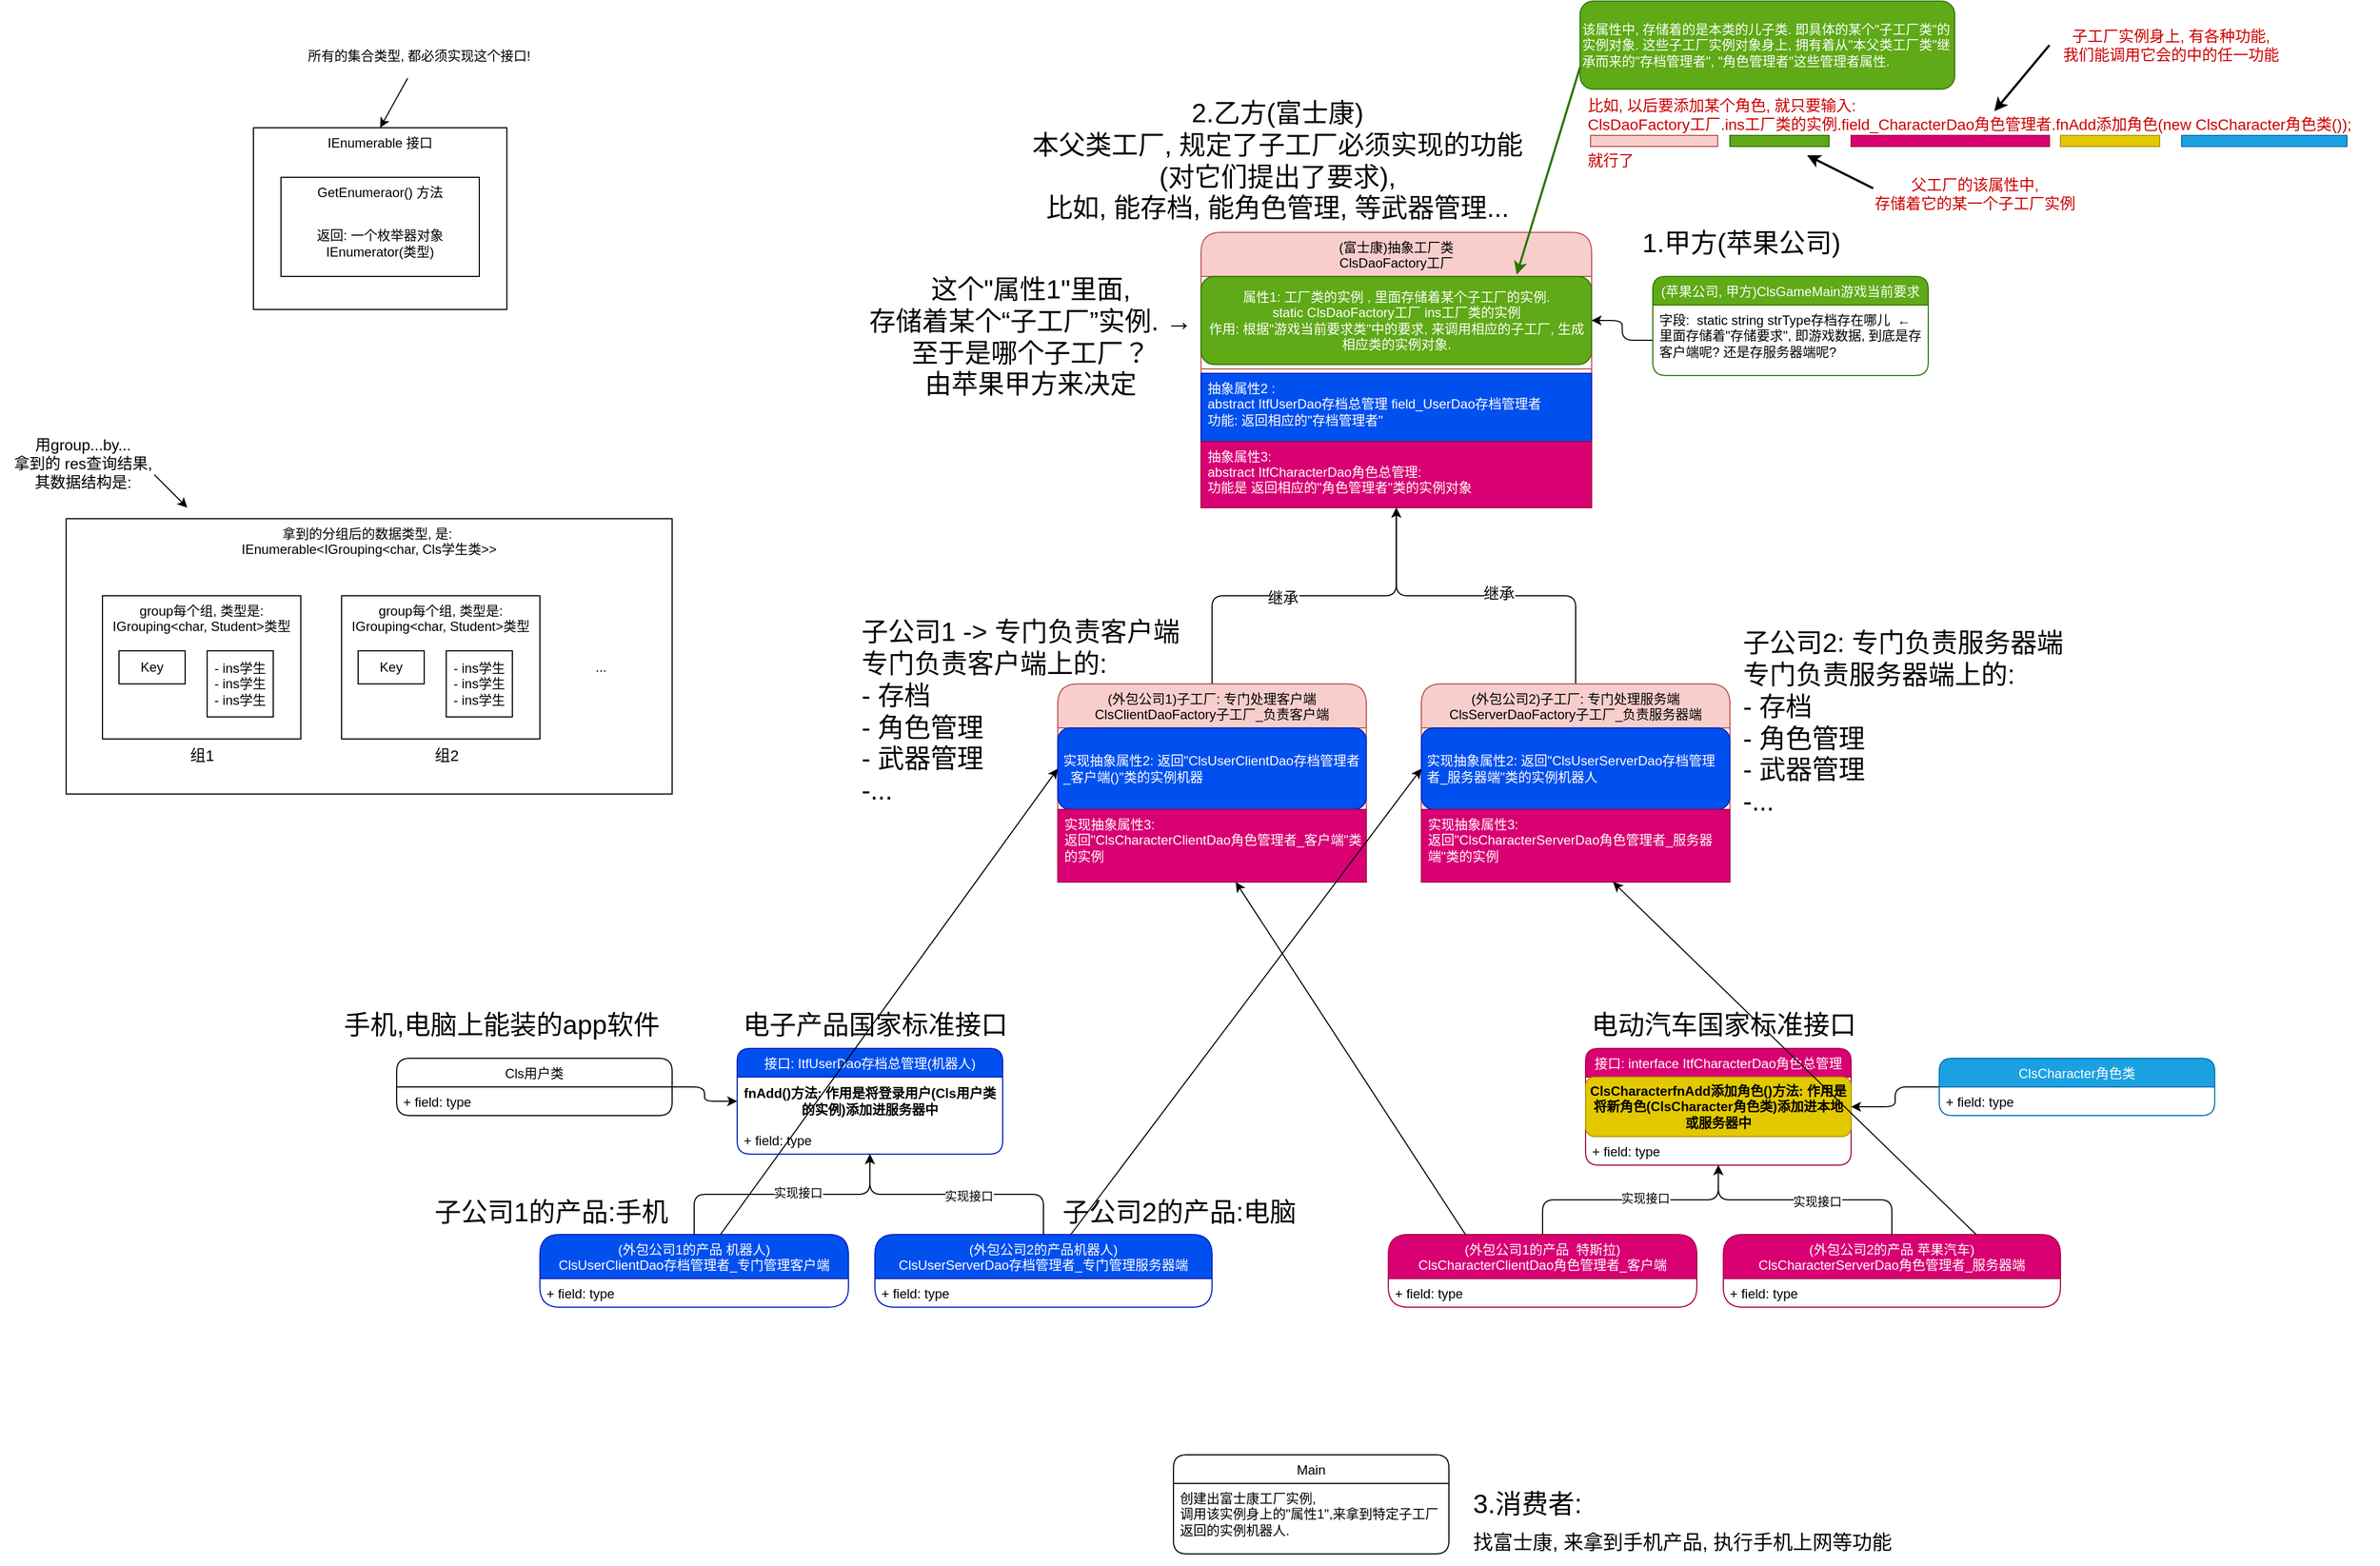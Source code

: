 <mxfile version="20.8.10" type="device"><diagram name="第 1 页" id="e2gvWhKDOLAJ80VoTydA"><mxGraphModel dx="2512" dy="757" grid="1" gridSize="10" guides="1" tooltips="1" connect="1" arrows="1" fold="1" page="1" pageScale="1" pageWidth="827" pageHeight="1169" math="0" shadow="0"><root><mxCell id="0"/><mxCell id="1" parent="0"/><mxCell id="g_djnVB-HSpKFHc_S-tE-1" value="(外包公司1的产品 机器人) &#10;ClsUserClientDao存档管理者_专门管理客户端" style="swimlane;fontStyle=0;childLayout=stackLayout;horizontal=1;startSize=40;fillColor=#0050ef;horizontalStack=0;resizeParent=1;resizeParentMax=0;resizeLast=0;collapsible=1;marginBottom=0;rounded=1;labelBackgroundColor=none;fontColor=#ffffff;strokeColor=#001DBC;" parent="1" vertex="1"><mxGeometry x="-370" y="1370" width="280" height="66" as="geometry"/></mxCell><mxCell id="g_djnVB-HSpKFHc_S-tE-4" value="+ field: type" style="text;strokeColor=none;fillColor=none;align=left;verticalAlign=top;spacingLeft=4;spacingRight=4;overflow=hidden;rotatable=0;points=[[0,0.5],[1,0.5]];portConstraint=eastwest;rounded=1;labelBackgroundColor=none;" parent="g_djnVB-HSpKFHc_S-tE-1" vertex="1"><mxGeometry y="40" width="280" height="26" as="geometry"/></mxCell><mxCell id="g_djnVB-HSpKFHc_S-tE-26" style="edgeStyle=orthogonalEdgeStyle;rounded=1;orthogonalLoop=1;jettySize=auto;html=1;labelBackgroundColor=none;fontColor=default;" parent="1" source="g_djnVB-HSpKFHc_S-tE-6" target="g_djnVB-HSpKFHc_S-tE-13" edge="1"><mxGeometry relative="1" as="geometry"/></mxCell><mxCell id="g_djnVB-HSpKFHc_S-tE-6" value="Cls用户类" style="swimlane;fontStyle=0;childLayout=stackLayout;horizontal=1;startSize=26;fillColor=none;horizontalStack=0;resizeParent=1;resizeParentMax=0;resizeLast=0;collapsible=1;marginBottom=0;rounded=1;labelBackgroundColor=none;" parent="1" vertex="1"><mxGeometry x="-500" y="1210" width="250" height="52" as="geometry"/></mxCell><mxCell id="g_djnVB-HSpKFHc_S-tE-8" value="+ field: type" style="text;strokeColor=none;fillColor=none;align=left;verticalAlign=top;spacingLeft=4;spacingRight=4;overflow=hidden;rotatable=0;points=[[0,0.5],[1,0.5]];portConstraint=eastwest;rounded=1;labelBackgroundColor=none;" parent="g_djnVB-HSpKFHc_S-tE-6" vertex="1"><mxGeometry y="26" width="250" height="26" as="geometry"/></mxCell><mxCell id="g_djnVB-HSpKFHc_S-tE-9" value="(外包公司2的产品机器人) &#10;ClsUserServerDao存档管理者_专门管理服务器端" style="swimlane;fontStyle=0;childLayout=stackLayout;horizontal=1;startSize=40;fillColor=#0050ef;horizontalStack=0;resizeParent=1;resizeParentMax=0;resizeLast=0;collapsible=1;marginBottom=0;rounded=1;labelBackgroundColor=none;fontColor=#ffffff;strokeColor=#001DBC;" parent="1" vertex="1"><mxGeometry x="-66" y="1370" width="306" height="66" as="geometry"/></mxCell><mxCell id="g_djnVB-HSpKFHc_S-tE-11" value="+ field: type" style="text;strokeColor=none;fillColor=none;align=left;verticalAlign=top;spacingLeft=4;spacingRight=4;overflow=hidden;rotatable=0;points=[[0,0.5],[1,0.5]];portConstraint=eastwest;rounded=1;labelBackgroundColor=none;" parent="g_djnVB-HSpKFHc_S-tE-9" vertex="1"><mxGeometry y="40" width="306" height="26" as="geometry"/></mxCell><mxCell id="g_djnVB-HSpKFHc_S-tE-15" style="edgeStyle=orthogonalEdgeStyle;rounded=1;orthogonalLoop=1;jettySize=auto;html=1;labelBackgroundColor=none;fontColor=default;" parent="1" source="g_djnVB-HSpKFHc_S-tE-1" target="g_djnVB-HSpKFHc_S-tE-12" edge="1"><mxGeometry relative="1" as="geometry"/></mxCell><mxCell id="g_djnVB-HSpKFHc_S-tE-17" value="实现接口" style="edgeLabel;html=1;align=center;verticalAlign=middle;resizable=0;points=[];labelBackgroundColor=default;rounded=1;" parent="g_djnVB-HSpKFHc_S-tE-15" vertex="1" connectable="0"><mxGeometry x="0.12" y="2" relative="1" as="geometry"><mxPoint as="offset"/></mxGeometry></mxCell><mxCell id="g_djnVB-HSpKFHc_S-tE-16" style="edgeStyle=orthogonalEdgeStyle;rounded=1;orthogonalLoop=1;jettySize=auto;html=1;exitX=0.5;exitY=0;exitDx=0;exitDy=0;labelBackgroundColor=none;fontColor=default;" parent="1" source="g_djnVB-HSpKFHc_S-tE-9" target="g_djnVB-HSpKFHc_S-tE-12" edge="1"><mxGeometry relative="1" as="geometry"/></mxCell><mxCell id="g_djnVB-HSpKFHc_S-tE-18" value="实现接口" style="edgeLabel;html=1;align=center;verticalAlign=middle;resizable=0;points=[];labelBackgroundColor=default;rounded=1;" parent="g_djnVB-HSpKFHc_S-tE-16" vertex="1" connectable="0"><mxGeometry x="-0.094" y="1" relative="1" as="geometry"><mxPoint as="offset"/></mxGeometry></mxCell><mxCell id="g_djnVB-HSpKFHc_S-tE-12" value="接口: ItfUserDao存档总管理(机器人)" style="swimlane;fontStyle=0;childLayout=stackLayout;horizontal=1;startSize=26;fillColor=#0050ef;horizontalStack=0;resizeParent=1;resizeParentMax=0;resizeLast=0;collapsible=1;marginBottom=0;rounded=1;labelBackgroundColor=none;strokeColor=#001DBC;fontColor=#ffffff;" parent="1" vertex="1"><mxGeometry x="-191" y="1201" width="241" height="96" as="geometry"/></mxCell><mxCell id="g_djnVB-HSpKFHc_S-tE-13" value="fnAdd()方法: 作用是将登录用户(Cls用户类的实例)添加进服务器中" style="text;align=center;fontStyle=1;verticalAlign=middle;spacingLeft=3;spacingRight=3;rotatable=0;points=[[0,0.5],[1,0.5]];portConstraint=eastwest;rounded=1;labelBackgroundColor=none;whiteSpace=wrap;" parent="g_djnVB-HSpKFHc_S-tE-12" vertex="1"><mxGeometry y="26" width="241" height="44" as="geometry"/></mxCell><mxCell id="g_djnVB-HSpKFHc_S-tE-14" value="+ field: type" style="text;strokeColor=none;fillColor=none;align=left;verticalAlign=top;spacingLeft=4;spacingRight=4;overflow=hidden;rotatable=0;points=[[0,0.5],[1,0.5]];portConstraint=eastwest;rounded=1;labelBackgroundColor=none;" parent="g_djnVB-HSpKFHc_S-tE-12" vertex="1"><mxGeometry y="70" width="241" height="26" as="geometry"/></mxCell><mxCell id="g_djnVB-HSpKFHc_S-tE-19" value="(苹果公司, 甲方)ClsGameMain游戏当前要求" style="swimlane;fontStyle=0;childLayout=stackLayout;horizontal=1;startSize=26;fillColor=#60a917;horizontalStack=0;resizeParent=1;resizeParentMax=0;resizeLast=0;collapsible=1;marginBottom=0;rounded=1;labelBackgroundColor=none;strokeColor=#2D7600;fontColor=#ffffff;" parent="1" vertex="1"><mxGeometry x="640" y="500" width="250" height="90" as="geometry"/></mxCell><mxCell id="g_djnVB-HSpKFHc_S-tE-21" value="字段:  static string strType存档存在哪儿  ← 里面存储着&quot;存储要求&quot;, 即游戏数据, 到底是存客户端呢? 还是存服务器端呢?" style="text;strokeColor=none;fillColor=none;align=left;verticalAlign=top;spacingLeft=4;spacingRight=4;overflow=hidden;rotatable=0;points=[[0,0.5],[1,0.5]];portConstraint=eastwest;rounded=1;whiteSpace=wrap;labelBackgroundColor=none;" parent="g_djnVB-HSpKFHc_S-tE-19" vertex="1"><mxGeometry y="26" width="250" height="64" as="geometry"/></mxCell><mxCell id="g_djnVB-HSpKFHc_S-tE-22" value="(富士康)抽象工厂类&#10;ClsDaoFactory工厂" style="swimlane;fontStyle=0;childLayout=stackLayout;horizontal=1;startSize=40;fillColor=#f8cecc;horizontalStack=0;resizeParent=1;resizeParentMax=0;resizeLast=0;collapsible=1;marginBottom=0;rounded=1;labelBackgroundColor=none;strokeColor=#b85450;" parent="1" vertex="1"><mxGeometry x="230" y="460" width="354.5" height="250" as="geometry"/></mxCell><mxCell id="g_djnVB-HSpKFHc_S-tE-23" value="属性1: 工厂类的实例 , 里面存储着某个子工厂的实例.&#10;static ClsDaoFactory工厂 ins工厂类的实例&#10;作用: 根据&quot;游戏当前要求类&quot;中的要求, 来调用相应的子工厂, 生成相应类的实例对象." style="text;align=center;fontStyle=0;verticalAlign=middle;spacingLeft=3;spacingRight=3;strokeColor=#2D7600;rotatable=0;points=[[0,0.5],[1,0.5]];portConstraint=eastwest;rounded=1;whiteSpace=wrap;labelBackgroundColor=none;fillColor=#60a917;fontColor=#ffffff;" parent="g_djnVB-HSpKFHc_S-tE-22" vertex="1"><mxGeometry y="40" width="354.5" height="80" as="geometry"/></mxCell><mxCell id="zOayE4ITjbX6MbZdrCU4-21" value="" style="line;strokeWidth=1;fillColor=none;align=left;verticalAlign=middle;spacingTop=-1;spacingLeft=3;spacingRight=3;rotatable=0;labelPosition=right;points=[];portConstraint=eastwest;strokeColor=inherit;rounded=1;html=0;" parent="g_djnVB-HSpKFHc_S-tE-22" vertex="1"><mxGeometry y="120" width="354.5" height="8" as="geometry"/></mxCell><mxCell id="zOayE4ITjbX6MbZdrCU4-11" value="抽象属性2 : &#10;abstract ItfUserDao存档总管理 field_UserDao存档管理者&#10;功能: 返回相应的&quot;存档管理者&quot;" style="text;strokeColor=#001DBC;fillColor=#0050ef;align=left;verticalAlign=top;spacingLeft=4;spacingRight=4;overflow=hidden;rotatable=0;points=[[0,0.5],[1,0.5]];portConstraint=eastwest;whiteSpace=wrap;fontColor=#ffffff;" parent="g_djnVB-HSpKFHc_S-tE-22" vertex="1"><mxGeometry y="128" width="354.5" height="62" as="geometry"/></mxCell><mxCell id="zOayE4ITjbX6MbZdrCU4-52" value="抽象属性3:&#10;abstract ItfCharacterDao角色总管理:&#10;功能是 返回相应的&quot;角色管理者&quot;类的实例对象" style="text;strokeColor=#A50040;fillColor=#d80073;align=left;verticalAlign=top;spacingLeft=4;spacingRight=4;overflow=hidden;rotatable=0;points=[[0,0.5],[1,0.5]];portConstraint=eastwest;fontSize=12;fontColor=#ffffff;" parent="g_djnVB-HSpKFHc_S-tE-22" vertex="1"><mxGeometry y="190" width="354.5" height="60" as="geometry"/></mxCell><mxCell id="g_djnVB-HSpKFHc_S-tE-25" style="edgeStyle=orthogonalEdgeStyle;rounded=1;orthogonalLoop=1;jettySize=auto;html=1;labelBackgroundColor=none;fontColor=default;entryX=1;entryY=0.5;entryDx=0;entryDy=0;" parent="1" source="g_djnVB-HSpKFHc_S-tE-21" target="g_djnVB-HSpKFHc_S-tE-23" edge="1"><mxGeometry relative="1" as="geometry"><mxPoint x="539" y="620" as="targetPoint"/></mxGeometry></mxCell><mxCell id="g_djnVB-HSpKFHc_S-tE-27" value="Main" style="swimlane;fontStyle=0;childLayout=stackLayout;horizontal=1;startSize=26;fillColor=none;horizontalStack=0;resizeParent=1;resizeParentMax=0;resizeLast=0;collapsible=1;marginBottom=0;rounded=1;labelBackgroundColor=none;" parent="1" vertex="1"><mxGeometry x="205" y="1570" width="250" height="90" as="geometry"/></mxCell><mxCell id="g_djnVB-HSpKFHc_S-tE-29" value="创建出富士康工厂实例,&#10;调用该实例身上的&quot;属性1&quot;,来拿到特定子工厂返回的实例机器人.&#10; " style="text;strokeColor=none;fillColor=none;align=left;verticalAlign=top;spacingLeft=4;spacingRight=4;overflow=hidden;rotatable=0;points=[[0,0.5],[1,0.5]];portConstraint=eastwest;rounded=1;whiteSpace=wrap;labelBackgroundColor=none;" parent="g_djnVB-HSpKFHc_S-tE-27" vertex="1"><mxGeometry y="26" width="250" height="64" as="geometry"/></mxCell><mxCell id="zOayE4ITjbX6MbZdrCU4-54" style="edgeStyle=orthogonalEdgeStyle;rounded=1;orthogonalLoop=1;jettySize=auto;html=1;fontSize=12;" parent="1" source="zOayE4ITjbX6MbZdrCU4-7" target="g_djnVB-HSpKFHc_S-tE-22" edge="1"><mxGeometry relative="1" as="geometry"/></mxCell><mxCell id="zOayE4ITjbX6MbZdrCU4-56" value="继承" style="edgeLabel;html=1;align=center;verticalAlign=middle;resizable=0;points=[];fontSize=14;" parent="zOayE4ITjbX6MbZdrCU4-54" vertex="1" connectable="0"><mxGeometry x="-0.121" y="-2" relative="1" as="geometry"><mxPoint as="offset"/></mxGeometry></mxCell><mxCell id="zOayE4ITjbX6MbZdrCU4-7" value="(外包公司1)子工厂: 专门处理客户端&#10;ClsClientDaoFactory子工厂_负责客户端" style="swimlane;fontStyle=0;childLayout=stackLayout;horizontal=1;startSize=40;fillColor=#f8cecc;horizontalStack=0;resizeParent=1;resizeParentMax=0;resizeLast=0;collapsible=1;marginBottom=0;rounded=1;labelBackgroundColor=none;strokeColor=#b85450;" parent="1" vertex="1"><mxGeometry x="100" y="870" width="280" height="180" as="geometry"/></mxCell><mxCell id="zOayE4ITjbX6MbZdrCU4-8" value="实现抽象属性2: 返回&quot;ClsUserClientDao存档管理者_客户端()&quot;类的实例机器" style="text;align=left;fontStyle=0;verticalAlign=middle;spacingLeft=3;spacingRight=3;strokeColor=#001DBC;rotatable=0;points=[[0,0.5],[1,0.5]];portConstraint=eastwest;rounded=1;whiteSpace=wrap;labelBackgroundColor=none;fillColor=#0050ef;fontColor=#ffffff;" parent="zOayE4ITjbX6MbZdrCU4-7" vertex="1"><mxGeometry y="40" width="280" height="74" as="geometry"/></mxCell><mxCell id="zOayE4ITjbX6MbZdrCU4-58" value="实现抽象属性3: &#10;返回&quot;ClsCharacterClientDao角色管理者_客户端&quot;类的实例" style="text;strokeColor=#A50040;fillColor=#d80073;align=left;verticalAlign=top;spacingLeft=4;spacingRight=4;overflow=hidden;rotatable=0;points=[[0,0.5],[1,0.5]];portConstraint=eastwest;fontSize=12;whiteSpace=wrap;fontColor=#ffffff;" parent="zOayE4ITjbX6MbZdrCU4-7" vertex="1"><mxGeometry y="114" width="280" height="66" as="geometry"/></mxCell><mxCell id="zOayE4ITjbX6MbZdrCU4-55" style="edgeStyle=orthogonalEdgeStyle;rounded=1;orthogonalLoop=1;jettySize=auto;html=1;fontSize=12;" parent="1" source="zOayE4ITjbX6MbZdrCU4-16" target="g_djnVB-HSpKFHc_S-tE-22" edge="1"><mxGeometry relative="1" as="geometry"/></mxCell><mxCell id="zOayE4ITjbX6MbZdrCU4-57" value="继承" style="edgeLabel;html=1;align=center;verticalAlign=middle;resizable=0;points=[];fontSize=14;" parent="zOayE4ITjbX6MbZdrCU4-55" vertex="1" connectable="0"><mxGeometry x="-0.117" y="-2" relative="1" as="geometry"><mxPoint x="-8" as="offset"/></mxGeometry></mxCell><mxCell id="zOayE4ITjbX6MbZdrCU4-16" value="(外包公司2)子工厂: 专门处理服务端&#10;ClsServerDaoFactory子工厂_负责服务器端" style="swimlane;fontStyle=0;childLayout=stackLayout;horizontal=1;startSize=40;fillColor=#f8cecc;horizontalStack=0;resizeParent=1;resizeParentMax=0;resizeLast=0;collapsible=1;marginBottom=0;rounded=1;labelBackgroundColor=none;strokeColor=#b85450;" parent="1" vertex="1"><mxGeometry x="430" y="870" width="280" height="180" as="geometry"/></mxCell><mxCell id="zOayE4ITjbX6MbZdrCU4-17" value="实现抽象属性2: 返回&quot;ClsUserServerDao存档管理者_服务器端&quot;类的实例机器人" style="text;align=left;fontStyle=0;verticalAlign=middle;spacingLeft=3;spacingRight=3;strokeColor=#001DBC;rotatable=0;points=[[0,0.5],[1,0.5]];portConstraint=eastwest;rounded=1;whiteSpace=wrap;labelBackgroundColor=none;fillColor=#0050ef;fontColor=#ffffff;" parent="zOayE4ITjbX6MbZdrCU4-16" vertex="1"><mxGeometry y="40" width="280" height="74" as="geometry"/></mxCell><mxCell id="zOayE4ITjbX6MbZdrCU4-59" value="实现抽象属性3:&#10;返回&quot;ClsCharacterServerDao角色管理者_服务器端&quot;类的实例" style="text;strokeColor=#A50040;fillColor=#d80073;align=left;verticalAlign=top;spacingLeft=4;spacingRight=4;overflow=hidden;rotatable=0;points=[[0,0.5],[1,0.5]];portConstraint=eastwest;fontSize=12;whiteSpace=wrap;fontColor=#ffffff;" parent="zOayE4ITjbX6MbZdrCU4-16" vertex="1"><mxGeometry y="114" width="280" height="66" as="geometry"/></mxCell><mxCell id="zOayE4ITjbX6MbZdrCU4-24" value="1.甲方(苹果公司)" style="text;html=1;align=center;verticalAlign=middle;resizable=0;points=[];autosize=1;strokeColor=none;fillColor=none;fontSize=24;" parent="1" vertex="1"><mxGeometry x="620" y="450" width="200" height="40" as="geometry"/></mxCell><mxCell id="zOayE4ITjbX6MbZdrCU4-25" value="2.乙方(富士康)&lt;br&gt;本父类工厂, 规定了子工厂必须实现的功能&lt;br&gt;(对它们提出了要求),&lt;br&gt;比如, 能存档, 能角色管理, 等武器管理..." style="text;html=1;align=center;verticalAlign=middle;resizable=0;points=[];autosize=1;strokeColor=none;fillColor=none;fontSize=24;" parent="1" vertex="1"><mxGeometry x="64" y="330" width="470" height="130" as="geometry"/></mxCell><mxCell id="zOayE4ITjbX6MbZdrCU4-26" value="子公司1 -&amp;gt; 专门负责客户端&lt;br&gt;专门负责客户端上的:&lt;br&gt;- 存档&lt;br&gt;- 角色管理&lt;br&gt;- 武器管理&lt;br&gt;-..." style="text;html=1;align=left;verticalAlign=middle;resizable=0;points=[];autosize=1;strokeColor=none;fillColor=none;fontSize=24;" parent="1" vertex="1"><mxGeometry x="-80" y="800" width="310" height="190" as="geometry"/></mxCell><mxCell id="zOayE4ITjbX6MbZdrCU4-27" value="子公司2: 专门负责服务器端&lt;br&gt;专门负责服务器端上的:&lt;br style=&quot;border-color: var(--border-color);&quot;&gt;&lt;span style=&quot;&quot;&gt;- 存档&lt;/span&gt;&lt;br style=&quot;border-color: var(--border-color);&quot;&gt;&lt;span style=&quot;&quot;&gt;- 角色管理&lt;/span&gt;&lt;br style=&quot;border-color: var(--border-color);&quot;&gt;&lt;span style=&quot;&quot;&gt;- 武器管理&lt;/span&gt;&lt;br style=&quot;border-color: var(--border-color);&quot;&gt;&lt;span style=&quot;&quot;&gt;-...&lt;/span&gt;" style="text;html=1;align=left;verticalAlign=middle;resizable=0;points=[];autosize=1;strokeColor=none;fillColor=none;fontSize=24;" parent="1" vertex="1"><mxGeometry x="720" y="810" width="310" height="190" as="geometry"/></mxCell><mxCell id="zOayE4ITjbX6MbZdrCU4-28" value="子公司1的产品:手机" style="text;html=1;align=center;verticalAlign=middle;resizable=0;points=[];autosize=1;strokeColor=none;fillColor=none;fontSize=24;" parent="1" vertex="1"><mxGeometry x="-480" y="1330" width="240" height="40" as="geometry"/></mxCell><mxCell id="zOayE4ITjbX6MbZdrCU4-29" value="子公司2的产品:电脑" style="text;html=1;align=center;verticalAlign=middle;resizable=0;points=[];autosize=1;strokeColor=none;fillColor=none;fontSize=24;" parent="1" vertex="1"><mxGeometry x="90" y="1330" width="240" height="40" as="geometry"/></mxCell><mxCell id="zOayE4ITjbX6MbZdrCU4-30" value="3.消费者:" style="text;html=1;align=left;verticalAlign=middle;resizable=0;points=[];autosize=1;strokeColor=none;fillColor=none;fontSize=24;" parent="1" vertex="1"><mxGeometry x="475" y="1595" width="120" height="40" as="geometry"/></mxCell><mxCell id="zOayE4ITjbX6MbZdrCU4-31" value="找富士康, 来拿到手机产品, 执行手机上网等功能" style="text;html=1;align=left;verticalAlign=middle;resizable=0;points=[];autosize=1;strokeColor=none;fillColor=none;fontSize=18;" parent="1" vertex="1"><mxGeometry x="475" y="1630" width="400" height="40" as="geometry"/></mxCell><mxCell id="zOayE4ITjbX6MbZdrCU4-32" value="电子产品国家标准接口" style="text;html=1;align=center;verticalAlign=middle;resizable=0;points=[];autosize=1;strokeColor=none;fillColor=none;fontSize=24;" parent="1" vertex="1"><mxGeometry x="-196" y="1160" width="260" height="40" as="geometry"/></mxCell><mxCell id="zOayE4ITjbX6MbZdrCU4-33" value="手机,电脑上能装的app软件" style="text;html=1;align=center;verticalAlign=middle;resizable=0;points=[];autosize=1;strokeColor=none;fillColor=none;fontSize=24;" parent="1" vertex="1"><mxGeometry x="-560" y="1160" width="310" height="40" as="geometry"/></mxCell><mxCell id="zOayE4ITjbX6MbZdrCU4-34" value="(外包公司1的产品  特斯拉) &#10;ClsCharacterClientDao角色管理者_客户端" style="swimlane;fontStyle=0;childLayout=stackLayout;horizontal=1;startSize=40;fillColor=#d80073;horizontalStack=0;resizeParent=1;resizeParentMax=0;resizeLast=0;collapsible=1;marginBottom=0;rounded=1;labelBackgroundColor=none;fontColor=#ffffff;strokeColor=#A50040;" parent="1" vertex="1"><mxGeometry x="400" y="1370" width="280" height="66" as="geometry"/></mxCell><mxCell id="zOayE4ITjbX6MbZdrCU4-35" value="+ field: type" style="text;strokeColor=none;fillColor=none;align=left;verticalAlign=top;spacingLeft=4;spacingRight=4;overflow=hidden;rotatable=0;points=[[0,0.5],[1,0.5]];portConstraint=eastwest;rounded=1;labelBackgroundColor=none;" parent="zOayE4ITjbX6MbZdrCU4-34" vertex="1"><mxGeometry y="40" width="280" height="26" as="geometry"/></mxCell><mxCell id="zOayE4ITjbX6MbZdrCU4-37" value="(外包公司2的产品 苹果汽车) &#10;ClsCharacterServerDao角色管理者_服务器端" style="swimlane;fontStyle=0;childLayout=stackLayout;horizontal=1;startSize=40;fillColor=#d80073;horizontalStack=0;resizeParent=1;resizeParentMax=0;resizeLast=0;collapsible=1;marginBottom=0;rounded=1;labelBackgroundColor=none;fontColor=#ffffff;strokeColor=#A50040;" parent="1" vertex="1"><mxGeometry x="704" y="1370" width="306" height="66" as="geometry"/></mxCell><mxCell id="zOayE4ITjbX6MbZdrCU4-38" value="+ field: type" style="text;strokeColor=none;fillColor=none;align=left;verticalAlign=top;spacingLeft=4;spacingRight=4;overflow=hidden;rotatable=0;points=[[0,0.5],[1,0.5]];portConstraint=eastwest;rounded=1;labelBackgroundColor=none;" parent="zOayE4ITjbX6MbZdrCU4-37" vertex="1"><mxGeometry y="40" width="306" height="26" as="geometry"/></mxCell><mxCell id="zOayE4ITjbX6MbZdrCU4-39" style="edgeStyle=orthogonalEdgeStyle;rounded=1;orthogonalLoop=1;jettySize=auto;html=1;labelBackgroundColor=none;fontColor=default;" parent="1" source="zOayE4ITjbX6MbZdrCU4-34" target="zOayE4ITjbX6MbZdrCU4-43" edge="1"><mxGeometry relative="1" as="geometry"/></mxCell><mxCell id="zOayE4ITjbX6MbZdrCU4-40" value="实现接口" style="edgeLabel;html=1;align=center;verticalAlign=middle;resizable=0;points=[];labelBackgroundColor=default;rounded=1;" parent="zOayE4ITjbX6MbZdrCU4-39" vertex="1" connectable="0"><mxGeometry x="0.12" y="2" relative="1" as="geometry"><mxPoint as="offset"/></mxGeometry></mxCell><mxCell id="zOayE4ITjbX6MbZdrCU4-41" style="edgeStyle=orthogonalEdgeStyle;rounded=1;orthogonalLoop=1;jettySize=auto;html=1;exitX=0.5;exitY=0;exitDx=0;exitDy=0;labelBackgroundColor=none;fontColor=default;" parent="1" source="zOayE4ITjbX6MbZdrCU4-37" target="zOayE4ITjbX6MbZdrCU4-43" edge="1"><mxGeometry relative="1" as="geometry"/></mxCell><mxCell id="zOayE4ITjbX6MbZdrCU4-42" value="实现接口" style="edgeLabel;html=1;align=center;verticalAlign=middle;resizable=0;points=[];labelBackgroundColor=default;rounded=1;" parent="zOayE4ITjbX6MbZdrCU4-41" vertex="1" connectable="0"><mxGeometry x="-0.094" y="1" relative="1" as="geometry"><mxPoint as="offset"/></mxGeometry></mxCell><mxCell id="zOayE4ITjbX6MbZdrCU4-43" value="接口: interface ItfCharacterDao角色总管理" style="swimlane;fontStyle=0;childLayout=stackLayout;horizontal=1;startSize=26;fillColor=#d80073;horizontalStack=0;resizeParent=1;resizeParentMax=0;resizeLast=0;collapsible=1;marginBottom=0;rounded=1;labelBackgroundColor=none;strokeColor=#A50040;fontColor=#ffffff;" parent="1" vertex="1"><mxGeometry x="579" y="1201" width="241" height="106" as="geometry"/></mxCell><mxCell id="zOayE4ITjbX6MbZdrCU4-44" value="ClsCharacterfnAdd添加角色()方法: 作用是将新角色(ClsCharacter角色类)添加进本地或服务器中" style="text;align=center;fontStyle=1;verticalAlign=middle;spacingLeft=3;spacingRight=3;strokeColor=#B09500;rotatable=0;points=[[0,0.5],[1,0.5]];portConstraint=eastwest;rounded=1;labelBackgroundColor=none;whiteSpace=wrap;fillColor=#e3c800;fontColor=#000000;" parent="zOayE4ITjbX6MbZdrCU4-43" vertex="1"><mxGeometry y="26" width="241" height="54" as="geometry"/></mxCell><mxCell id="zOayE4ITjbX6MbZdrCU4-45" value="+ field: type" style="text;strokeColor=none;fillColor=none;align=left;verticalAlign=top;spacingLeft=4;spacingRight=4;overflow=hidden;rotatable=0;points=[[0,0.5],[1,0.5]];portConstraint=eastwest;rounded=1;labelBackgroundColor=none;" parent="zOayE4ITjbX6MbZdrCU4-43" vertex="1"><mxGeometry y="80" width="241" height="26" as="geometry"/></mxCell><mxCell id="zOayE4ITjbX6MbZdrCU4-46" value="电动汽车国家标准接口" style="text;html=1;align=center;verticalAlign=middle;resizable=0;points=[];autosize=1;strokeColor=none;fillColor=none;fontSize=24;" parent="1" vertex="1"><mxGeometry x="574" y="1160" width="260" height="40" as="geometry"/></mxCell><mxCell id="zOayE4ITjbX6MbZdrCU4-51" style="edgeStyle=orthogonalEdgeStyle;rounded=1;orthogonalLoop=1;jettySize=auto;html=1;entryX=1;entryY=0.5;entryDx=0;entryDy=0;fontSize=18;" parent="1" source="zOayE4ITjbX6MbZdrCU4-48" target="zOayE4ITjbX6MbZdrCU4-44" edge="1"><mxGeometry relative="1" as="geometry"/></mxCell><mxCell id="zOayE4ITjbX6MbZdrCU4-48" value="ClsCharacter角色类" style="swimlane;fontStyle=0;childLayout=stackLayout;horizontal=1;startSize=26;fillColor=#1ba1e2;horizontalStack=0;resizeParent=1;resizeParentMax=0;resizeLast=0;collapsible=1;marginBottom=0;rounded=1;labelBackgroundColor=none;fontColor=#ffffff;strokeColor=#006EAF;" parent="1" vertex="1"><mxGeometry x="900" y="1210" width="250" height="52" as="geometry"/></mxCell><mxCell id="zOayE4ITjbX6MbZdrCU4-50" value="+ field: type" style="text;strokeColor=none;fillColor=none;align=left;verticalAlign=top;spacingLeft=4;spacingRight=4;overflow=hidden;rotatable=0;points=[[0,0.5],[1,0.5]];portConstraint=eastwest;rounded=1;labelBackgroundColor=none;" parent="zOayE4ITjbX6MbZdrCU4-48" vertex="1"><mxGeometry y="26" width="250" height="26" as="geometry"/></mxCell><mxCell id="zOayE4ITjbX6MbZdrCU4-60" style="rounded=1;orthogonalLoop=1;jettySize=auto;html=1;fontSize=12;entryX=0;entryY=0.5;entryDx=0;entryDy=0;" parent="1" source="g_djnVB-HSpKFHc_S-tE-1" target="zOayE4ITjbX6MbZdrCU4-8" edge="1"><mxGeometry relative="1" as="geometry"/></mxCell><mxCell id="zOayE4ITjbX6MbZdrCU4-61" style="edgeStyle=none;rounded=1;orthogonalLoop=1;jettySize=auto;html=1;fontSize=12;entryX=0;entryY=0.5;entryDx=0;entryDy=0;" parent="1" source="g_djnVB-HSpKFHc_S-tE-9" target="zOayE4ITjbX6MbZdrCU4-17" edge="1"><mxGeometry relative="1" as="geometry"/></mxCell><mxCell id="zOayE4ITjbX6MbZdrCU4-62" style="edgeStyle=none;rounded=1;orthogonalLoop=1;jettySize=auto;html=1;fontSize=12;exitX=0.25;exitY=0;exitDx=0;exitDy=0;" parent="1" source="zOayE4ITjbX6MbZdrCU4-34" target="zOayE4ITjbX6MbZdrCU4-58" edge="1"><mxGeometry relative="1" as="geometry"/></mxCell><mxCell id="zOayE4ITjbX6MbZdrCU4-63" style="edgeStyle=none;rounded=1;orthogonalLoop=1;jettySize=auto;html=1;fontSize=12;exitX=0.75;exitY=0;exitDx=0;exitDy=0;" parent="1" source="zOayE4ITjbX6MbZdrCU4-37" target="zOayE4ITjbX6MbZdrCU4-59" edge="1"><mxGeometry relative="1" as="geometry"/></mxCell><mxCell id="zOayE4ITjbX6MbZdrCU4-65" value="该属性中, 存储着的是本类的儿子类. 即具体的某个&quot;子工厂类&quot;的实例对象. 这些子工厂实例对象身上, 拥有着从&quot;本父类工厂类&quot;继承而来的&quot;存档管理者&quot;, &quot;角色管理者&quot;这些管理者属性." style="html=1;rounded=1;fontSize=12;whiteSpace=wrap;strokeColor=#2D7600;fillColor=#60a917;fontColor=#ffffff;align=left;" parent="1" vertex="1"><mxGeometry x="574" y="250" width="340" height="80" as="geometry"/></mxCell><mxCell id="zOayE4ITjbX6MbZdrCU4-67" value="" style="endArrow=classic;html=1;rounded=1;fontSize=12;exitX=0;exitY=0.75;exitDx=0;exitDy=0;entryX=0.808;entryY=-0.019;entryDx=0;entryDy=0;entryPerimeter=0;fillColor=#60a917;strokeColor=#2D7600;strokeWidth=2;" parent="1" source="zOayE4ITjbX6MbZdrCU4-65" target="g_djnVB-HSpKFHc_S-tE-23" edge="1"><mxGeometry width="50" height="50" relative="1" as="geometry"><mxPoint x="430" y="370" as="sourcePoint"/><mxPoint x="480" y="320" as="targetPoint"/></mxGeometry></mxCell><mxCell id="zOayE4ITjbX6MbZdrCU4-68" value="&lt;div style=&quot;font-size: 14px;&quot;&gt;比如, 以后要添加某个角色, 就只要输入:&lt;/div&gt;&lt;div style=&quot;font-size: 14px;&quot;&gt;ClsDaoFactory工厂.ins工厂类的实例.field_CharacterDao角色管理者.fnAdd添加角色(new ClsCharacter角色类());&lt;/div&gt;&lt;div style=&quot;font-size: 14px;&quot;&gt;&lt;br&gt;&lt;/div&gt;&lt;div style=&quot;font-size: 14px;&quot;&gt;就行了&lt;/div&gt;" style="text;html=1;align=left;verticalAlign=middle;resizable=0;points=[];autosize=1;strokeColor=none;fillColor=none;fontSize=14;fontStyle=0;fontColor=#CC0000;" parent="1" vertex="1"><mxGeometry x="579" y="330" width="720" height="80" as="geometry"/></mxCell><mxCell id="zOayE4ITjbX6MbZdrCU4-70" value="" style="rounded=0;whiteSpace=wrap;html=1;fontSize=14;fillColor=#f8cecc;strokeColor=#b85450;" parent="1" vertex="1"><mxGeometry x="583.5" y="372" width="115.5" height="10" as="geometry"/></mxCell><mxCell id="zOayE4ITjbX6MbZdrCU4-73" value="" style="rounded=0;whiteSpace=wrap;html=1;fontSize=14;fillColor=#60a917;strokeColor=#2D7600;fontColor=#ffffff;" parent="1" vertex="1"><mxGeometry x="710" y="372" width="90" height="10" as="geometry"/></mxCell><mxCell id="zOayE4ITjbX6MbZdrCU4-76" value="" style="rounded=0;whiteSpace=wrap;html=1;fontSize=14;fillColor=#d80073;strokeColor=#A50040;fontColor=#ffffff;" parent="1" vertex="1"><mxGeometry x="820" y="372" width="180" height="10" as="geometry"/></mxCell><mxCell id="zOayE4ITjbX6MbZdrCU4-77" value="" style="rounded=0;whiteSpace=wrap;html=1;fontSize=14;fillColor=#e3c800;strokeColor=#B09500;fontColor=#000000;" parent="1" vertex="1"><mxGeometry x="1010" y="372" width="90" height="10" as="geometry"/></mxCell><mxCell id="zOayE4ITjbX6MbZdrCU4-78" value="" style="rounded=0;whiteSpace=wrap;html=1;fontSize=14;fillColor=#1ba1e2;strokeColor=#006EAF;fontColor=#ffffff;" parent="1" vertex="1"><mxGeometry x="1120" y="372" width="150" height="10" as="geometry"/></mxCell><mxCell id="zOayE4ITjbX6MbZdrCU4-79" value="这个&quot;属性1&quot;里面,&lt;br&gt;存储着某个“子工厂”实例. →&lt;br&gt;至于是哪个子工厂？ &lt;br&gt;由苹果甲方来决定" style="text;html=1;align=center;verticalAlign=middle;resizable=0;points=[];autosize=1;strokeColor=none;fillColor=none;fontSize=24;" parent="1" vertex="1"><mxGeometry x="-85" y="490" width="320" height="130" as="geometry"/></mxCell><mxCell id="zOayE4ITjbX6MbZdrCU4-80" value="" style="endArrow=classic;html=1;rounded=1;strokeWidth=2;fontSize=14;fontColor=#CC0000;" parent="1" edge="1"><mxGeometry width="50" height="50" relative="1" as="geometry"><mxPoint x="1000" y="290" as="sourcePoint"/><mxPoint x="950" y="350" as="targetPoint"/></mxGeometry></mxCell><mxCell id="zOayE4ITjbX6MbZdrCU4-81" value="子工厂实例身上, 有各种功能, &lt;br&gt;我们能调用它会的中的任一功能" style="text;html=1;align=center;verticalAlign=middle;resizable=0;points=[];autosize=1;strokeColor=none;fillColor=none;fontSize=14;fontColor=#CC0000;" parent="1" vertex="1"><mxGeometry x="1000" y="265" width="220" height="50" as="geometry"/></mxCell><mxCell id="zOayE4ITjbX6MbZdrCU4-82" value="" style="endArrow=classic;html=1;rounded=1;strokeWidth=2;fontSize=14;fontColor=#CC0000;" parent="1" edge="1"><mxGeometry width="50" height="50" relative="1" as="geometry"><mxPoint x="840" y="420" as="sourcePoint"/><mxPoint x="780" y="390" as="targetPoint"/></mxGeometry></mxCell><mxCell id="zOayE4ITjbX6MbZdrCU4-83" value="父工厂的该属性中,&lt;br&gt;存储着它的某一个子工厂实例" style="text;html=1;align=center;verticalAlign=middle;resizable=0;points=[];autosize=1;strokeColor=none;fillColor=none;fontSize=14;fontColor=#CC0000;" parent="1" vertex="1"><mxGeometry x="827" y="400" width="210" height="50" as="geometry"/></mxCell><mxCell id="LIZ68TgsY9ye0Aa0Y4mI-1" value="IEnumerable 接口" style="rounded=0;whiteSpace=wrap;html=1;verticalAlign=top;fillColor=none;" vertex="1" parent="1"><mxGeometry x="-630" y="365" width="230" height="165" as="geometry"/></mxCell><mxCell id="LIZ68TgsY9ye0Aa0Y4mI-2" value="GetEnumeraor() 方法" style="rounded=0;whiteSpace=wrap;html=1;verticalAlign=top;fillColor=none;" vertex="1" parent="1"><mxGeometry x="-605" y="410" width="180" height="90" as="geometry"/></mxCell><mxCell id="LIZ68TgsY9ye0Aa0Y4mI-3" value="返回: 一个枚举器对象 &lt;br&gt;IEnumerator(类型)" style="text;html=1;strokeColor=none;fillColor=none;align=center;verticalAlign=middle;whiteSpace=wrap;rounded=0;" vertex="1" parent="1"><mxGeometry x="-580" y="455" width="130" height="30" as="geometry"/></mxCell><mxCell id="LIZ68TgsY9ye0Aa0Y4mI-4" value="" style="endArrow=classic;html=1;rounded=0;entryX=0.5;entryY=0;entryDx=0;entryDy=0;" edge="1" parent="1" target="LIZ68TgsY9ye0Aa0Y4mI-1"><mxGeometry width="50" height="50" relative="1" as="geometry"><mxPoint x="-490" y="320" as="sourcePoint"/><mxPoint x="-400" y="270" as="targetPoint"/></mxGeometry></mxCell><mxCell id="LIZ68TgsY9ye0Aa0Y4mI-5" value="所有的集合类型, 都必须实现这个接口!" style="text;html=1;align=center;verticalAlign=middle;resizable=0;points=[];autosize=1;strokeColor=none;fillColor=none;" vertex="1" parent="1"><mxGeometry x="-590" y="285" width="220" height="30" as="geometry"/></mxCell><mxCell id="LIZ68TgsY9ye0Aa0Y4mI-6" value="拿到的分组后的数据类型, 是:&amp;nbsp;&lt;br&gt;IEnumerable&amp;lt;IGrouping&amp;lt;char, Cls学生类&amp;gt;&amp;gt;" style="rounded=0;whiteSpace=wrap;html=1;verticalAlign=top;fillColor=none;" vertex="1" parent="1"><mxGeometry x="-800" y="720" width="550" height="250" as="geometry"/></mxCell><mxCell id="LIZ68TgsY9ye0Aa0Y4mI-10" value="" style="group" vertex="1" connectable="0" parent="1"><mxGeometry x="-767" y="790" width="180" height="130" as="geometry"/></mxCell><mxCell id="LIZ68TgsY9ye0Aa0Y4mI-7" value="group每个组, 类型是:&lt;br&gt;IGrouping&amp;lt;char, Student&amp;gt;类型" style="rounded=0;whiteSpace=wrap;html=1;verticalAlign=top;fillColor=none;" vertex="1" parent="LIZ68TgsY9ye0Aa0Y4mI-10"><mxGeometry width="180" height="130" as="geometry"/></mxCell><mxCell id="LIZ68TgsY9ye0Aa0Y4mI-8" value="Key" style="rounded=0;whiteSpace=wrap;html=1;fillColor=none;" vertex="1" parent="LIZ68TgsY9ye0Aa0Y4mI-10"><mxGeometry x="15" y="50" width="60" height="30" as="geometry"/></mxCell><mxCell id="LIZ68TgsY9ye0Aa0Y4mI-9" value="- ins学生&lt;br&gt;- ins学生&lt;br&gt;- ins学生" style="rounded=0;whiteSpace=wrap;html=1;fillColor=none;" vertex="1" parent="LIZ68TgsY9ye0Aa0Y4mI-10"><mxGeometry x="95" y="50" width="60" height="60" as="geometry"/></mxCell><mxCell id="LIZ68TgsY9ye0Aa0Y4mI-11" value="" style="group" vertex="1" connectable="0" parent="1"><mxGeometry x="-550" y="790" width="180" height="130" as="geometry"/></mxCell><mxCell id="LIZ68TgsY9ye0Aa0Y4mI-12" value="group每个组, 类型是:&lt;br&gt;IGrouping&amp;lt;char, Student&amp;gt;类型" style="rounded=0;whiteSpace=wrap;html=1;verticalAlign=top;fillColor=none;" vertex="1" parent="LIZ68TgsY9ye0Aa0Y4mI-11"><mxGeometry width="180" height="130" as="geometry"/></mxCell><mxCell id="LIZ68TgsY9ye0Aa0Y4mI-13" value="Key" style="rounded=0;whiteSpace=wrap;html=1;fillColor=none;" vertex="1" parent="LIZ68TgsY9ye0Aa0Y4mI-11"><mxGeometry x="15" y="50" width="60" height="30" as="geometry"/></mxCell><mxCell id="LIZ68TgsY9ye0Aa0Y4mI-14" value="- ins学生&lt;br&gt;- ins学生&lt;br&gt;- ins学生" style="rounded=0;whiteSpace=wrap;html=1;fillColor=none;" vertex="1" parent="LIZ68TgsY9ye0Aa0Y4mI-11"><mxGeometry x="95" y="50" width="60" height="60" as="geometry"/></mxCell><mxCell id="LIZ68TgsY9ye0Aa0Y4mI-19" value="..." style="text;html=1;align=center;verticalAlign=middle;resizable=0;points=[];autosize=1;strokeColor=none;fillColor=none;" vertex="1" parent="1"><mxGeometry x="-330" y="840" width="30" height="30" as="geometry"/></mxCell><mxCell id="LIZ68TgsY9ye0Aa0Y4mI-20" value="用group...by...&lt;br style=&quot;font-size: 14px;&quot;&gt;拿到的 res查询结果,&lt;br style=&quot;font-size: 14px;&quot;&gt;其数据结构是:" style="text;html=1;align=center;verticalAlign=middle;resizable=0;points=[];autosize=1;strokeColor=none;fillColor=none;spacing=2;spacingBottom=0;fontSize=14;" vertex="1" parent="1"><mxGeometry x="-860" y="640" width="150" height="60" as="geometry"/></mxCell><mxCell id="LIZ68TgsY9ye0Aa0Y4mI-21" value="" style="endArrow=classic;html=1;rounded=0;" edge="1" parent="1"><mxGeometry width="50" height="50" relative="1" as="geometry"><mxPoint x="-720" y="680" as="sourcePoint"/><mxPoint x="-690" y="710" as="targetPoint"/></mxGeometry></mxCell><mxCell id="LIZ68TgsY9ye0Aa0Y4mI-22" value="组1" style="text;html=1;align=center;verticalAlign=middle;resizable=0;points=[];autosize=1;strokeColor=none;fillColor=none;spacing=2;spacingBottom=0;fontSize=14;" vertex="1" parent="1"><mxGeometry x="-702" y="920" width="50" height="30" as="geometry"/></mxCell><mxCell id="LIZ68TgsY9ye0Aa0Y4mI-23" value="组2" style="text;html=1;align=center;verticalAlign=middle;resizable=0;points=[];autosize=1;strokeColor=none;fillColor=none;spacing=2;spacingBottom=0;fontSize=14;" vertex="1" parent="1"><mxGeometry x="-480" y="920" width="50" height="30" as="geometry"/></mxCell></root></mxGraphModel></diagram></mxfile>